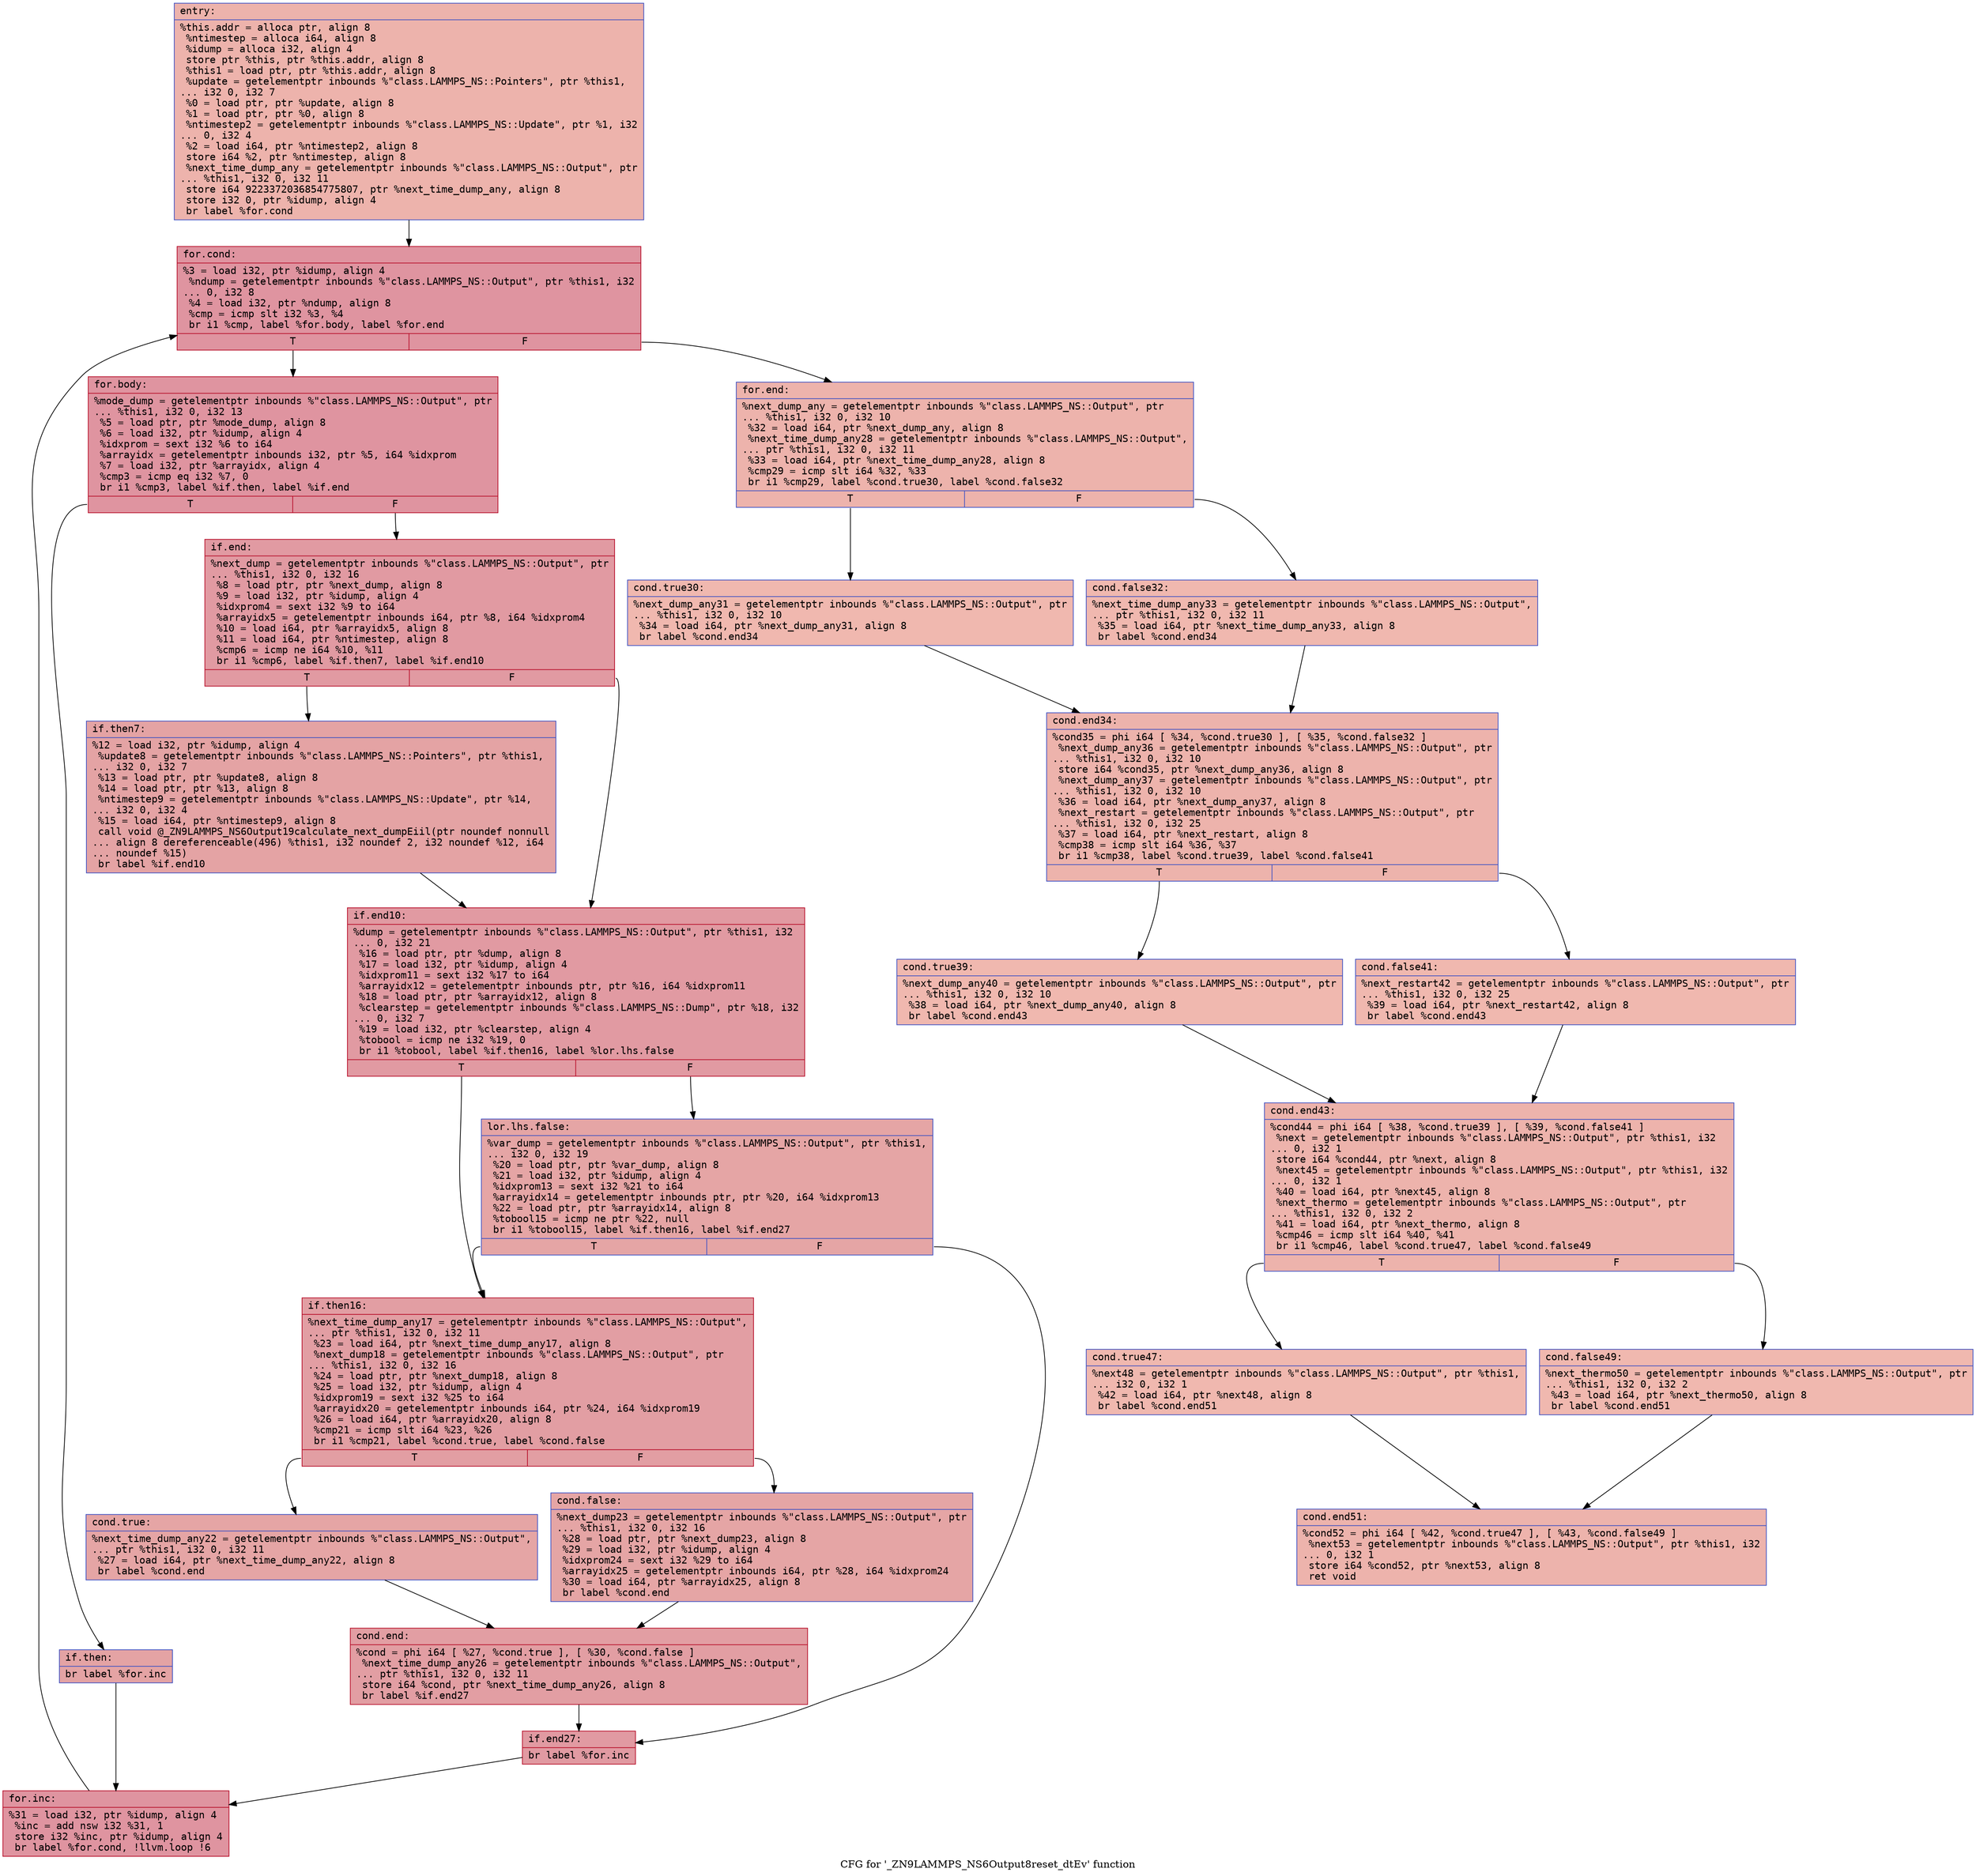 digraph "CFG for '_ZN9LAMMPS_NS6Output8reset_dtEv' function" {
	label="CFG for '_ZN9LAMMPS_NS6Output8reset_dtEv' function";

	Node0x559d9a263b00 [shape=record,color="#3d50c3ff", style=filled, fillcolor="#d6524470" fontname="Courier",label="{entry:\l|  %this.addr = alloca ptr, align 8\l  %ntimestep = alloca i64, align 8\l  %idump = alloca i32, align 4\l  store ptr %this, ptr %this.addr, align 8\l  %this1 = load ptr, ptr %this.addr, align 8\l  %update = getelementptr inbounds %\"class.LAMMPS_NS::Pointers\", ptr %this1,\l... i32 0, i32 7\l  %0 = load ptr, ptr %update, align 8\l  %1 = load ptr, ptr %0, align 8\l  %ntimestep2 = getelementptr inbounds %\"class.LAMMPS_NS::Update\", ptr %1, i32\l... 0, i32 4\l  %2 = load i64, ptr %ntimestep2, align 8\l  store i64 %2, ptr %ntimestep, align 8\l  %next_time_dump_any = getelementptr inbounds %\"class.LAMMPS_NS::Output\", ptr\l... %this1, i32 0, i32 11\l  store i64 9223372036854775807, ptr %next_time_dump_any, align 8\l  store i32 0, ptr %idump, align 4\l  br label %for.cond\l}"];
	Node0x559d9a263b00 -> Node0x559d9a264510[tooltip="entry -> for.cond\nProbability 100.00%" ];
	Node0x559d9a264510 [shape=record,color="#b70d28ff", style=filled, fillcolor="#b70d2870" fontname="Courier",label="{for.cond:\l|  %3 = load i32, ptr %idump, align 4\l  %ndump = getelementptr inbounds %\"class.LAMMPS_NS::Output\", ptr %this1, i32\l... 0, i32 8\l  %4 = load i32, ptr %ndump, align 8\l  %cmp = icmp slt i32 %3, %4\l  br i1 %cmp, label %for.body, label %for.end\l|{<s0>T|<s1>F}}"];
	Node0x559d9a264510:s0 -> Node0x559d9a2703a0[tooltip="for.cond -> for.body\nProbability 96.88%" ];
	Node0x559d9a264510:s1 -> Node0x559d9a270590[tooltip="for.cond -> for.end\nProbability 3.12%" ];
	Node0x559d9a2703a0 [shape=record,color="#b70d28ff", style=filled, fillcolor="#b70d2870" fontname="Courier",label="{for.body:\l|  %mode_dump = getelementptr inbounds %\"class.LAMMPS_NS::Output\", ptr\l... %this1, i32 0, i32 13\l  %5 = load ptr, ptr %mode_dump, align 8\l  %6 = load i32, ptr %idump, align 4\l  %idxprom = sext i32 %6 to i64\l  %arrayidx = getelementptr inbounds i32, ptr %5, i64 %idxprom\l  %7 = load i32, ptr %arrayidx, align 4\l  %cmp3 = icmp eq i32 %7, 0\l  br i1 %cmp3, label %if.then, label %if.end\l|{<s0>T|<s1>F}}"];
	Node0x559d9a2703a0:s0 -> Node0x559d9a270b60[tooltip="for.body -> if.then\nProbability 37.50%" ];
	Node0x559d9a2703a0:s1 -> Node0x559d9a270bd0[tooltip="for.body -> if.end\nProbability 62.50%" ];
	Node0x559d9a270b60 [shape=record,color="#3d50c3ff", style=filled, fillcolor="#c32e3170" fontname="Courier",label="{if.then:\l|  br label %for.inc\l}"];
	Node0x559d9a270b60 -> Node0x559d9a270d50[tooltip="if.then -> for.inc\nProbability 100.00%" ];
	Node0x559d9a270bd0 [shape=record,color="#b70d28ff", style=filled, fillcolor="#bb1b2c70" fontname="Courier",label="{if.end:\l|  %next_dump = getelementptr inbounds %\"class.LAMMPS_NS::Output\", ptr\l... %this1, i32 0, i32 16\l  %8 = load ptr, ptr %next_dump, align 8\l  %9 = load i32, ptr %idump, align 4\l  %idxprom4 = sext i32 %9 to i64\l  %arrayidx5 = getelementptr inbounds i64, ptr %8, i64 %idxprom4\l  %10 = load i64, ptr %arrayidx5, align 8\l  %11 = load i64, ptr %ntimestep, align 8\l  %cmp6 = icmp ne i64 %10, %11\l  br i1 %cmp6, label %if.then7, label %if.end10\l|{<s0>T|<s1>F}}"];
	Node0x559d9a270bd0:s0 -> Node0x559d9a2703f0[tooltip="if.end -> if.then7\nProbability 50.00%" ];
	Node0x559d9a270bd0:s1 -> Node0x559d9a270470[tooltip="if.end -> if.end10\nProbability 50.00%" ];
	Node0x559d9a2703f0 [shape=record,color="#3d50c3ff", style=filled, fillcolor="#c32e3170" fontname="Courier",label="{if.then7:\l|  %12 = load i32, ptr %idump, align 4\l  %update8 = getelementptr inbounds %\"class.LAMMPS_NS::Pointers\", ptr %this1,\l... i32 0, i32 7\l  %13 = load ptr, ptr %update8, align 8\l  %14 = load ptr, ptr %13, align 8\l  %ntimestep9 = getelementptr inbounds %\"class.LAMMPS_NS::Update\", ptr %14,\l... i32 0, i32 4\l  %15 = load i64, ptr %ntimestep9, align 8\l  call void @_ZN9LAMMPS_NS6Output19calculate_next_dumpEiil(ptr noundef nonnull\l... align 8 dereferenceable(496) %this1, i32 noundef 2, i32 noundef %12, i64\l... noundef %15)\l  br label %if.end10\l}"];
	Node0x559d9a2703f0 -> Node0x559d9a270470[tooltip="if.then7 -> if.end10\nProbability 100.00%" ];
	Node0x559d9a270470 [shape=record,color="#b70d28ff", style=filled, fillcolor="#bb1b2c70" fontname="Courier",label="{if.end10:\l|  %dump = getelementptr inbounds %\"class.LAMMPS_NS::Output\", ptr %this1, i32\l... 0, i32 21\l  %16 = load ptr, ptr %dump, align 8\l  %17 = load i32, ptr %idump, align 4\l  %idxprom11 = sext i32 %17 to i64\l  %arrayidx12 = getelementptr inbounds ptr, ptr %16, i64 %idxprom11\l  %18 = load ptr, ptr %arrayidx12, align 8\l  %clearstep = getelementptr inbounds %\"class.LAMMPS_NS::Dump\", ptr %18, i32\l... 0, i32 7\l  %19 = load i32, ptr %clearstep, align 4\l  %tobool = icmp ne i32 %19, 0\l  br i1 %tobool, label %if.then16, label %lor.lhs.false\l|{<s0>T|<s1>F}}"];
	Node0x559d9a270470:s0 -> Node0x559d9a272290[tooltip="if.end10 -> if.then16\nProbability 62.50%" ];
	Node0x559d9a270470:s1 -> Node0x559d9a272310[tooltip="if.end10 -> lor.lhs.false\nProbability 37.50%" ];
	Node0x559d9a272310 [shape=record,color="#3d50c3ff", style=filled, fillcolor="#c5333470" fontname="Courier",label="{lor.lhs.false:\l|  %var_dump = getelementptr inbounds %\"class.LAMMPS_NS::Output\", ptr %this1,\l... i32 0, i32 19\l  %20 = load ptr, ptr %var_dump, align 8\l  %21 = load i32, ptr %idump, align 4\l  %idxprom13 = sext i32 %21 to i64\l  %arrayidx14 = getelementptr inbounds ptr, ptr %20, i64 %idxprom13\l  %22 = load ptr, ptr %arrayidx14, align 8\l  %tobool15 = icmp ne ptr %22, null\l  br i1 %tobool15, label %if.then16, label %if.end27\l|{<s0>T|<s1>F}}"];
	Node0x559d9a272310:s0 -> Node0x559d9a272290[tooltip="lor.lhs.false -> if.then16\nProbability 62.50%" ];
	Node0x559d9a272310:s1 -> Node0x559d9a2728e0[tooltip="lor.lhs.false -> if.end27\nProbability 37.50%" ];
	Node0x559d9a272290 [shape=record,color="#b70d28ff", style=filled, fillcolor="#be242e70" fontname="Courier",label="{if.then16:\l|  %next_time_dump_any17 = getelementptr inbounds %\"class.LAMMPS_NS::Output\",\l... ptr %this1, i32 0, i32 11\l  %23 = load i64, ptr %next_time_dump_any17, align 8\l  %next_dump18 = getelementptr inbounds %\"class.LAMMPS_NS::Output\", ptr\l... %this1, i32 0, i32 16\l  %24 = load ptr, ptr %next_dump18, align 8\l  %25 = load i32, ptr %idump, align 4\l  %idxprom19 = sext i32 %25 to i64\l  %arrayidx20 = getelementptr inbounds i64, ptr %24, i64 %idxprom19\l  %26 = load i64, ptr %arrayidx20, align 8\l  %cmp21 = icmp slt i64 %23, %26\l  br i1 %cmp21, label %cond.true, label %cond.false\l|{<s0>T|<s1>F}}"];
	Node0x559d9a272290:s0 -> Node0x559d9a273040[tooltip="if.then16 -> cond.true\nProbability 50.00%" ];
	Node0x559d9a272290:s1 -> Node0x559d9a2730c0[tooltip="if.then16 -> cond.false\nProbability 50.00%" ];
	Node0x559d9a273040 [shape=record,color="#3d50c3ff", style=filled, fillcolor="#c5333470" fontname="Courier",label="{cond.true:\l|  %next_time_dump_any22 = getelementptr inbounds %\"class.LAMMPS_NS::Output\",\l... ptr %this1, i32 0, i32 11\l  %27 = load i64, ptr %next_time_dump_any22, align 8\l  br label %cond.end\l}"];
	Node0x559d9a273040 -> Node0x559d9a271420[tooltip="cond.true -> cond.end\nProbability 100.00%" ];
	Node0x559d9a2730c0 [shape=record,color="#3d50c3ff", style=filled, fillcolor="#c5333470" fontname="Courier",label="{cond.false:\l|  %next_dump23 = getelementptr inbounds %\"class.LAMMPS_NS::Output\", ptr\l... %this1, i32 0, i32 16\l  %28 = load ptr, ptr %next_dump23, align 8\l  %29 = load i32, ptr %idump, align 4\l  %idxprom24 = sext i32 %29 to i64\l  %arrayidx25 = getelementptr inbounds i64, ptr %28, i64 %idxprom24\l  %30 = load i64, ptr %arrayidx25, align 8\l  br label %cond.end\l}"];
	Node0x559d9a2730c0 -> Node0x559d9a271420[tooltip="cond.false -> cond.end\nProbability 100.00%" ];
	Node0x559d9a271420 [shape=record,color="#b70d28ff", style=filled, fillcolor="#be242e70" fontname="Courier",label="{cond.end:\l|  %cond = phi i64 [ %27, %cond.true ], [ %30, %cond.false ]\l  %next_time_dump_any26 = getelementptr inbounds %\"class.LAMMPS_NS::Output\",\l... ptr %this1, i32 0, i32 11\l  store i64 %cond, ptr %next_time_dump_any26, align 8\l  br label %if.end27\l}"];
	Node0x559d9a271420 -> Node0x559d9a2728e0[tooltip="cond.end -> if.end27\nProbability 100.00%" ];
	Node0x559d9a2728e0 [shape=record,color="#b70d28ff", style=filled, fillcolor="#bb1b2c70" fontname="Courier",label="{if.end27:\l|  br label %for.inc\l}"];
	Node0x559d9a2728e0 -> Node0x559d9a270d50[tooltip="if.end27 -> for.inc\nProbability 100.00%" ];
	Node0x559d9a270d50 [shape=record,color="#b70d28ff", style=filled, fillcolor="#b70d2870" fontname="Courier",label="{for.inc:\l|  %31 = load i32, ptr %idump, align 4\l  %inc = add nsw i32 %31, 1\l  store i32 %inc, ptr %idump, align 4\l  br label %for.cond, !llvm.loop !6\l}"];
	Node0x559d9a270d50 -> Node0x559d9a264510[tooltip="for.inc -> for.cond\nProbability 100.00%" ];
	Node0x559d9a270590 [shape=record,color="#3d50c3ff", style=filled, fillcolor="#d6524470" fontname="Courier",label="{for.end:\l|  %next_dump_any = getelementptr inbounds %\"class.LAMMPS_NS::Output\", ptr\l... %this1, i32 0, i32 10\l  %32 = load i64, ptr %next_dump_any, align 8\l  %next_time_dump_any28 = getelementptr inbounds %\"class.LAMMPS_NS::Output\",\l... ptr %this1, i32 0, i32 11\l  %33 = load i64, ptr %next_time_dump_any28, align 8\l  %cmp29 = icmp slt i64 %32, %33\l  br i1 %cmp29, label %cond.true30, label %cond.false32\l|{<s0>T|<s1>F}}"];
	Node0x559d9a270590:s0 -> Node0x559d9a2745a0[tooltip="for.end -> cond.true30\nProbability 50.00%" ];
	Node0x559d9a270590:s1 -> Node0x559d9a2745f0[tooltip="for.end -> cond.false32\nProbability 50.00%" ];
	Node0x559d9a2745a0 [shape=record,color="#3d50c3ff", style=filled, fillcolor="#dc5d4a70" fontname="Courier",label="{cond.true30:\l|  %next_dump_any31 = getelementptr inbounds %\"class.LAMMPS_NS::Output\", ptr\l... %this1, i32 0, i32 10\l  %34 = load i64, ptr %next_dump_any31, align 8\l  br label %cond.end34\l}"];
	Node0x559d9a2745a0 -> Node0x559d9a274860[tooltip="cond.true30 -> cond.end34\nProbability 100.00%" ];
	Node0x559d9a2745f0 [shape=record,color="#3d50c3ff", style=filled, fillcolor="#dc5d4a70" fontname="Courier",label="{cond.false32:\l|  %next_time_dump_any33 = getelementptr inbounds %\"class.LAMMPS_NS::Output\",\l... ptr %this1, i32 0, i32 11\l  %35 = load i64, ptr %next_time_dump_any33, align 8\l  br label %cond.end34\l}"];
	Node0x559d9a2745f0 -> Node0x559d9a274860[tooltip="cond.false32 -> cond.end34\nProbability 100.00%" ];
	Node0x559d9a274860 [shape=record,color="#3d50c3ff", style=filled, fillcolor="#d6524470" fontname="Courier",label="{cond.end34:\l|  %cond35 = phi i64 [ %34, %cond.true30 ], [ %35, %cond.false32 ]\l  %next_dump_any36 = getelementptr inbounds %\"class.LAMMPS_NS::Output\", ptr\l... %this1, i32 0, i32 10\l  store i64 %cond35, ptr %next_dump_any36, align 8\l  %next_dump_any37 = getelementptr inbounds %\"class.LAMMPS_NS::Output\", ptr\l... %this1, i32 0, i32 10\l  %36 = load i64, ptr %next_dump_any37, align 8\l  %next_restart = getelementptr inbounds %\"class.LAMMPS_NS::Output\", ptr\l... %this1, i32 0, i32 25\l  %37 = load i64, ptr %next_restart, align 8\l  %cmp38 = icmp slt i64 %36, %37\l  br i1 %cmp38, label %cond.true39, label %cond.false41\l|{<s0>T|<s1>F}}"];
	Node0x559d9a274860:s0 -> Node0x559d9a275040[tooltip="cond.end34 -> cond.true39\nProbability 50.00%" ];
	Node0x559d9a274860:s1 -> Node0x559d9a2750c0[tooltip="cond.end34 -> cond.false41\nProbability 50.00%" ];
	Node0x559d9a275040 [shape=record,color="#3d50c3ff", style=filled, fillcolor="#dc5d4a70" fontname="Courier",label="{cond.true39:\l|  %next_dump_any40 = getelementptr inbounds %\"class.LAMMPS_NS::Output\", ptr\l... %this1, i32 0, i32 10\l  %38 = load i64, ptr %next_dump_any40, align 8\l  br label %cond.end43\l}"];
	Node0x559d9a275040 -> Node0x559d9a2753f0[tooltip="cond.true39 -> cond.end43\nProbability 100.00%" ];
	Node0x559d9a2750c0 [shape=record,color="#3d50c3ff", style=filled, fillcolor="#dc5d4a70" fontname="Courier",label="{cond.false41:\l|  %next_restart42 = getelementptr inbounds %\"class.LAMMPS_NS::Output\", ptr\l... %this1, i32 0, i32 25\l  %39 = load i64, ptr %next_restart42, align 8\l  br label %cond.end43\l}"];
	Node0x559d9a2750c0 -> Node0x559d9a2753f0[tooltip="cond.false41 -> cond.end43\nProbability 100.00%" ];
	Node0x559d9a2753f0 [shape=record,color="#3d50c3ff", style=filled, fillcolor="#d6524470" fontname="Courier",label="{cond.end43:\l|  %cond44 = phi i64 [ %38, %cond.true39 ], [ %39, %cond.false41 ]\l  %next = getelementptr inbounds %\"class.LAMMPS_NS::Output\", ptr %this1, i32\l... 0, i32 1\l  store i64 %cond44, ptr %next, align 8\l  %next45 = getelementptr inbounds %\"class.LAMMPS_NS::Output\", ptr %this1, i32\l... 0, i32 1\l  %40 = load i64, ptr %next45, align 8\l  %next_thermo = getelementptr inbounds %\"class.LAMMPS_NS::Output\", ptr\l... %this1, i32 0, i32 2\l  %41 = load i64, ptr %next_thermo, align 8\l  %cmp46 = icmp slt i64 %40, %41\l  br i1 %cmp46, label %cond.true47, label %cond.false49\l|{<s0>T|<s1>F}}"];
	Node0x559d9a2753f0:s0 -> Node0x559d9a275bb0[tooltip="cond.end43 -> cond.true47\nProbability 50.00%" ];
	Node0x559d9a2753f0:s1 -> Node0x559d9a275c90[tooltip="cond.end43 -> cond.false49\nProbability 50.00%" ];
	Node0x559d9a275bb0 [shape=record,color="#3d50c3ff", style=filled, fillcolor="#dc5d4a70" fontname="Courier",label="{cond.true47:\l|  %next48 = getelementptr inbounds %\"class.LAMMPS_NS::Output\", ptr %this1,\l... i32 0, i32 1\l  %42 = load i64, ptr %next48, align 8\l  br label %cond.end51\l}"];
	Node0x559d9a275bb0 -> Node0x559d9a275f80[tooltip="cond.true47 -> cond.end51\nProbability 100.00%" ];
	Node0x559d9a275c90 [shape=record,color="#3d50c3ff", style=filled, fillcolor="#dc5d4a70" fontname="Courier",label="{cond.false49:\l|  %next_thermo50 = getelementptr inbounds %\"class.LAMMPS_NS::Output\", ptr\l... %this1, i32 0, i32 2\l  %43 = load i64, ptr %next_thermo50, align 8\l  br label %cond.end51\l}"];
	Node0x559d9a275c90 -> Node0x559d9a275f80[tooltip="cond.false49 -> cond.end51\nProbability 100.00%" ];
	Node0x559d9a275f80 [shape=record,color="#3d50c3ff", style=filled, fillcolor="#d6524470" fontname="Courier",label="{cond.end51:\l|  %cond52 = phi i64 [ %42, %cond.true47 ], [ %43, %cond.false49 ]\l  %next53 = getelementptr inbounds %\"class.LAMMPS_NS::Output\", ptr %this1, i32\l... 0, i32 1\l  store i64 %cond52, ptr %next53, align 8\l  ret void\l}"];
}
